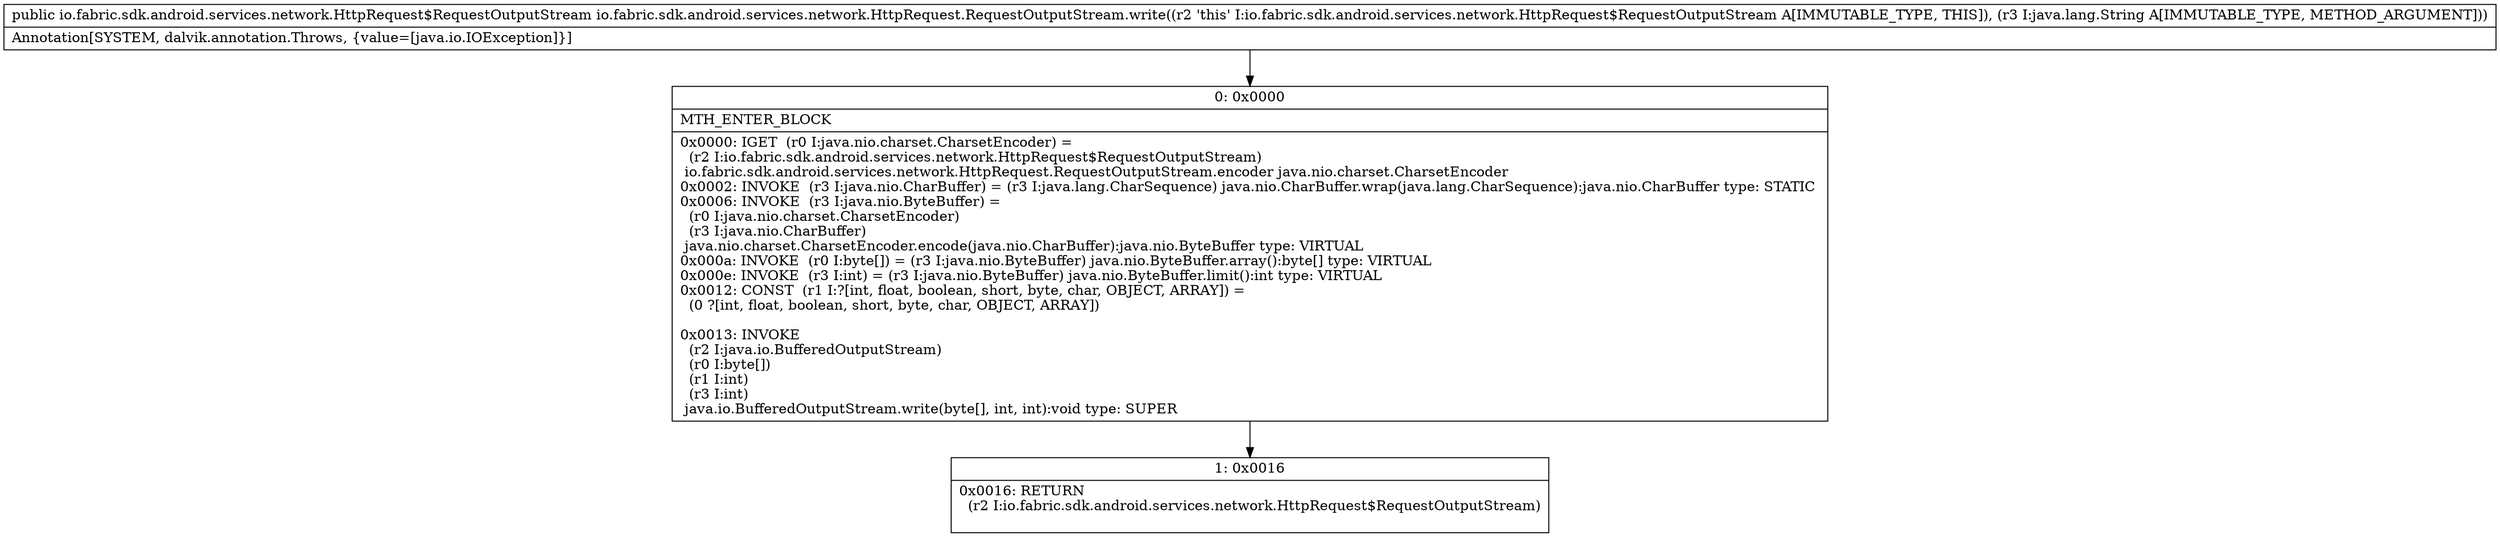 digraph "CFG forio.fabric.sdk.android.services.network.HttpRequest.RequestOutputStream.write(Ljava\/lang\/String;)Lio\/fabric\/sdk\/android\/services\/network\/HttpRequest$RequestOutputStream;" {
Node_0 [shape=record,label="{0\:\ 0x0000|MTH_ENTER_BLOCK\l|0x0000: IGET  (r0 I:java.nio.charset.CharsetEncoder) = \l  (r2 I:io.fabric.sdk.android.services.network.HttpRequest$RequestOutputStream)\l io.fabric.sdk.android.services.network.HttpRequest.RequestOutputStream.encoder java.nio.charset.CharsetEncoder \l0x0002: INVOKE  (r3 I:java.nio.CharBuffer) = (r3 I:java.lang.CharSequence) java.nio.CharBuffer.wrap(java.lang.CharSequence):java.nio.CharBuffer type: STATIC \l0x0006: INVOKE  (r3 I:java.nio.ByteBuffer) = \l  (r0 I:java.nio.charset.CharsetEncoder)\l  (r3 I:java.nio.CharBuffer)\l java.nio.charset.CharsetEncoder.encode(java.nio.CharBuffer):java.nio.ByteBuffer type: VIRTUAL \l0x000a: INVOKE  (r0 I:byte[]) = (r3 I:java.nio.ByteBuffer) java.nio.ByteBuffer.array():byte[] type: VIRTUAL \l0x000e: INVOKE  (r3 I:int) = (r3 I:java.nio.ByteBuffer) java.nio.ByteBuffer.limit():int type: VIRTUAL \l0x0012: CONST  (r1 I:?[int, float, boolean, short, byte, char, OBJECT, ARRAY]) = \l  (0 ?[int, float, boolean, short, byte, char, OBJECT, ARRAY])\l \l0x0013: INVOKE  \l  (r2 I:java.io.BufferedOutputStream)\l  (r0 I:byte[])\l  (r1 I:int)\l  (r3 I:int)\l java.io.BufferedOutputStream.write(byte[], int, int):void type: SUPER \l}"];
Node_1 [shape=record,label="{1\:\ 0x0016|0x0016: RETURN  \l  (r2 I:io.fabric.sdk.android.services.network.HttpRequest$RequestOutputStream)\l \l}"];
MethodNode[shape=record,label="{public io.fabric.sdk.android.services.network.HttpRequest$RequestOutputStream io.fabric.sdk.android.services.network.HttpRequest.RequestOutputStream.write((r2 'this' I:io.fabric.sdk.android.services.network.HttpRequest$RequestOutputStream A[IMMUTABLE_TYPE, THIS]), (r3 I:java.lang.String A[IMMUTABLE_TYPE, METHOD_ARGUMENT]))  | Annotation[SYSTEM, dalvik.annotation.Throws, \{value=[java.io.IOException]\}]\l}"];
MethodNode -> Node_0;
Node_0 -> Node_1;
}


